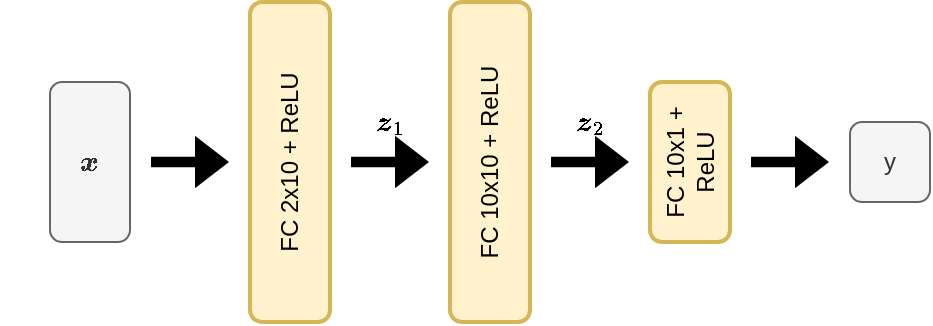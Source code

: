 <mxfile version="13.10.0" type="device" pages="2"><diagram id="UpmP9ZuPTtBBbzSp0g5i" name="Page-1"><mxGraphModel dx="1350" dy="843" grid="1" gridSize="10" guides="0" tooltips="1" connect="0" arrows="0" fold="1" page="1" pageScale="1" pageWidth="850" pageHeight="1100" math="1" shadow="0"><root><mxCell id="0"/><mxCell id="1" parent="0"/><mxCell id="sq6L81ZqFMOn985jUO77-96" value="\(\boldsymbol{x}\)" style="rounded=1;whiteSpace=wrap;html=1;fillColor=#f5f5f5;strokeColor=#666666;fontColor=#333333;" parent="1" vertex="1"><mxGeometry x="200" y="240" width="40" height="80" as="geometry"/></mxCell><mxCell id="sq6L81ZqFMOn985jUO77-97" value="&lt;span&gt;FC 2x10 + ReLU&lt;/span&gt;" style="rounded=1;whiteSpace=wrap;html=1;fillColor=#fff2cc;strokeColor=#d6b656;strokeWidth=2;horizontal=0;" parent="1" vertex="1"><mxGeometry x="300" y="200" width="40" height="160" as="geometry"/></mxCell><mxCell id="sq6L81ZqFMOn985jUO77-99" value="y" style="rounded=1;whiteSpace=wrap;html=1;fillColor=#f5f5f5;strokeColor=#666666;fontColor=#333333;" parent="1" vertex="1"><mxGeometry x="600" y="260" width="40" height="40" as="geometry"/></mxCell><mxCell id="sq6L81ZqFMOn985jUO77-100" value="" style="shape=flexArrow;endArrow=classic;html=1;strokeColor=none;fillColor=#000000;width=5.2;endSize=5.332;" parent="1" edge="1"><mxGeometry width="50" height="50" relative="1" as="geometry"><mxPoint x="250" y="280" as="sourcePoint"/><mxPoint x="290" y="280" as="targetPoint"/></mxGeometry></mxCell><mxCell id="sq6L81ZqFMOn985jUO77-101" value="" style="shape=flexArrow;endArrow=classic;html=1;strokeColor=none;fillColor=#000000;width=5.2;endSize=5.332;" parent="1" edge="1"><mxGeometry width="50" height="50" relative="1" as="geometry"><mxPoint x="350" y="280" as="sourcePoint"/><mxPoint x="390" y="280" as="targetPoint"/></mxGeometry></mxCell><mxCell id="sq6L81ZqFMOn985jUO77-102" value="" style="shape=flexArrow;endArrow=classic;html=1;strokeColor=none;fillColor=#000000;width=5.2;endSize=5.332;" parent="1" edge="1"><mxGeometry width="50" height="50" relative="1" as="geometry"><mxPoint x="450" y="280" as="sourcePoint"/><mxPoint x="490" y="280" as="targetPoint"/></mxGeometry></mxCell><mxCell id="sq6L81ZqFMOn985jUO77-111" value="&lt;span&gt;FC 10x10 + ReLU&lt;/span&gt;" style="rounded=1;whiteSpace=wrap;html=1;fillColor=#fff2cc;strokeColor=#d6b656;strokeWidth=2;horizontal=0;" parent="1" vertex="1"><mxGeometry x="400" y="200" width="40" height="160" as="geometry"/></mxCell><mxCell id="sq6L81ZqFMOn985jUO77-112" value="&lt;span&gt;FC 10x1 + ReLU&lt;/span&gt;" style="rounded=1;whiteSpace=wrap;html=1;fillColor=#fff2cc;strokeColor=#d6b656;strokeWidth=2;horizontal=0;" parent="1" vertex="1"><mxGeometry x="500" y="240" width="40" height="80" as="geometry"/></mxCell><mxCell id="sq6L81ZqFMOn985jUO77-113" value="" style="shape=flexArrow;endArrow=classic;html=1;strokeColor=none;fillColor=#000000;width=5.2;endSize=5.332;" parent="1" edge="1"><mxGeometry width="50" height="50" relative="1" as="geometry"><mxPoint x="550" y="280" as="sourcePoint"/><mxPoint x="590" y="280" as="targetPoint"/></mxGeometry></mxCell><mxCell id="sq6L81ZqFMOn985jUO77-114" value="\(\boldsymbol{z}_1\)" style="text;html=1;strokeColor=none;fillColor=none;align=center;verticalAlign=middle;whiteSpace=wrap;rounded=0;dashed=1;" parent="1" vertex="1"><mxGeometry x="350" y="250" width="40" height="20" as="geometry"/></mxCell><mxCell id="sq6L81ZqFMOn985jUO77-115" value="\(\boldsymbol{z}_2\)" style="text;html=1;strokeColor=none;fillColor=none;align=center;verticalAlign=middle;whiteSpace=wrap;rounded=0;dashed=1;" parent="1" vertex="1"><mxGeometry x="450" y="250" width="40" height="20" as="geometry"/></mxCell></root></mxGraphModel></diagram><diagram id="dA_Pir4KT8FLnyMDIXhn" name="Page-2"><mxGraphModel dx="1350" dy="843" grid="1" gridSize="10" guides="0" tooltips="1" connect="0" arrows="0" fold="1" page="1" pageScale="1" pageWidth="850" pageHeight="1100" math="1" shadow="0"><root><mxCell id="aTiwjNoQkANh6mK-_Xr1-0"/><mxCell id="aTiwjNoQkANh6mK-_Xr1-1" parent="aTiwjNoQkANh6mK-_Xr1-0"/><mxCell id="aTiwjNoQkANh6mK-_Xr1-2" value="\(\boldsymbol{x}\)" style="rounded=1;whiteSpace=wrap;html=1;fillColor=#f5f5f5;strokeColor=#666666;fontColor=#333333;" vertex="1" parent="aTiwjNoQkANh6mK-_Xr1-1"><mxGeometry x="200" y="160" width="40" height="240" as="geometry"/></mxCell><mxCell id="aTiwjNoQkANh6mK-_Xr1-3" value="&lt;span&gt;FC 30x10 + ReLU&lt;/span&gt;" style="rounded=1;whiteSpace=wrap;html=1;fillColor=#fff2cc;strokeColor=#d6b656;strokeWidth=2;horizontal=0;" vertex="1" parent="aTiwjNoQkANh6mK-_Xr1-1"><mxGeometry x="300" y="200" width="40" height="160" as="geometry"/></mxCell><mxCell id="aTiwjNoQkANh6mK-_Xr1-4" value="y" style="rounded=1;whiteSpace=wrap;html=1;fillColor=#f5f5f5;strokeColor=#666666;fontColor=#333333;" vertex="1" parent="aTiwjNoQkANh6mK-_Xr1-1"><mxGeometry x="600" y="260" width="40" height="40" as="geometry"/></mxCell><mxCell id="aTiwjNoQkANh6mK-_Xr1-5" value="" style="shape=flexArrow;endArrow=classic;html=1;strokeColor=none;fillColor=#000000;width=5.2;endSize=5.332;" edge="1" parent="aTiwjNoQkANh6mK-_Xr1-1"><mxGeometry width="50" height="50" relative="1" as="geometry"><mxPoint x="250" y="280" as="sourcePoint"/><mxPoint x="290" y="280" as="targetPoint"/></mxGeometry></mxCell><mxCell id="aTiwjNoQkANh6mK-_Xr1-6" value="" style="shape=flexArrow;endArrow=classic;html=1;strokeColor=none;fillColor=#000000;width=5.2;endSize=5.332;" edge="1" parent="aTiwjNoQkANh6mK-_Xr1-1"><mxGeometry width="50" height="50" relative="1" as="geometry"><mxPoint x="350" y="280" as="sourcePoint"/><mxPoint x="390" y="280" as="targetPoint"/></mxGeometry></mxCell><mxCell id="aTiwjNoQkANh6mK-_Xr1-7" value="" style="shape=flexArrow;endArrow=classic;html=1;strokeColor=none;fillColor=#000000;width=5.2;endSize=5.332;" edge="1" parent="aTiwjNoQkANh6mK-_Xr1-1"><mxGeometry width="50" height="50" relative="1" as="geometry"><mxPoint x="450" y="280" as="sourcePoint"/><mxPoint x="490" y="280" as="targetPoint"/></mxGeometry></mxCell><mxCell id="aTiwjNoQkANh6mK-_Xr1-8" value="&lt;span&gt;FC 10x10 + ReLU&lt;/span&gt;" style="rounded=1;whiteSpace=wrap;html=1;fillColor=#fff2cc;strokeColor=#d6b656;strokeWidth=2;horizontal=0;" vertex="1" parent="aTiwjNoQkANh6mK-_Xr1-1"><mxGeometry x="400" y="200" width="40" height="160" as="geometry"/></mxCell><mxCell id="aTiwjNoQkANh6mK-_Xr1-9" value="&lt;span&gt;FC 10x1 + ReLU&lt;/span&gt;" style="rounded=1;whiteSpace=wrap;html=1;fillColor=#fff2cc;strokeColor=#d6b656;strokeWidth=2;horizontal=0;" vertex="1" parent="aTiwjNoQkANh6mK-_Xr1-1"><mxGeometry x="500" y="240" width="40" height="80" as="geometry"/></mxCell><mxCell id="aTiwjNoQkANh6mK-_Xr1-10" value="" style="shape=flexArrow;endArrow=classic;html=1;strokeColor=none;fillColor=#000000;width=5.2;endSize=5.332;" edge="1" parent="aTiwjNoQkANh6mK-_Xr1-1"><mxGeometry width="50" height="50" relative="1" as="geometry"><mxPoint x="550" y="280" as="sourcePoint"/><mxPoint x="590" y="280" as="targetPoint"/></mxGeometry></mxCell><mxCell id="aTiwjNoQkANh6mK-_Xr1-11" value="\(\boldsymbol{z}_1\)" style="text;html=1;strokeColor=none;fillColor=none;align=center;verticalAlign=middle;whiteSpace=wrap;rounded=0;dashed=1;" vertex="1" parent="aTiwjNoQkANh6mK-_Xr1-1"><mxGeometry x="350" y="250" width="40" height="20" as="geometry"/></mxCell><mxCell id="aTiwjNoQkANh6mK-_Xr1-12" value="\(\boldsymbol{z}_2\)" style="text;html=1;strokeColor=none;fillColor=none;align=center;verticalAlign=middle;whiteSpace=wrap;rounded=0;dashed=1;" vertex="1" parent="aTiwjNoQkANh6mK-_Xr1-1"><mxGeometry x="450" y="250" width="40" height="20" as="geometry"/></mxCell></root></mxGraphModel></diagram></mxfile>